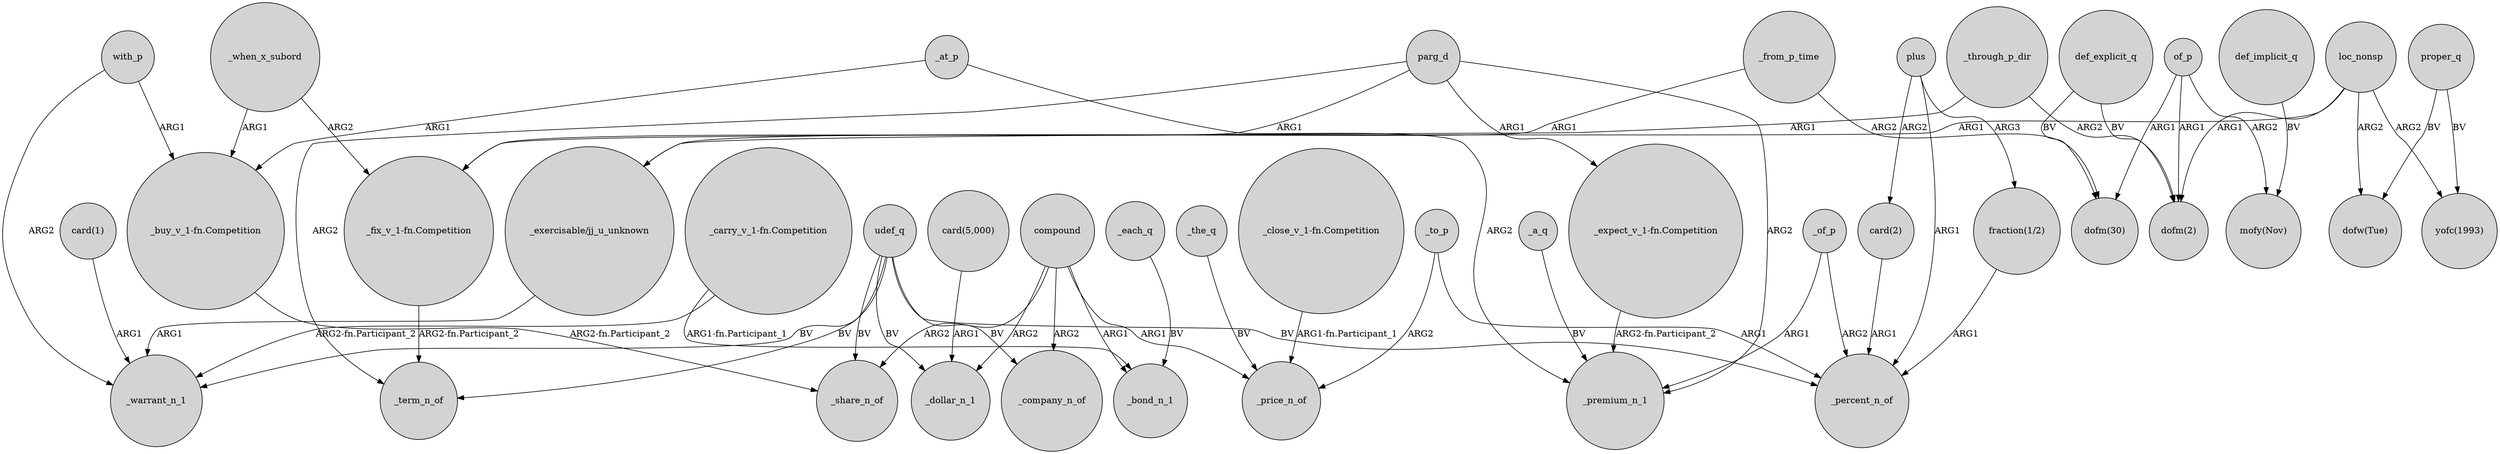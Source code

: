 digraph {
	node [shape=circle style=filled]
	"_carry_v_1-fn.Competition" -> _warrant_n_1 [label="ARG2-fn.Participant_2"]
	udef_q -> _term_n_of [label=BV]
	_a_q -> _premium_n_1 [label=BV]
	"_buy_v_1-fn.Competition" -> _share_n_of [label="ARG2-fn.Participant_2"]
	"card(1)" -> _warrant_n_1 [label=ARG1]
	_when_x_subord -> "_fix_v_1-fn.Competition" [label=ARG2]
	of_p -> "mofy(Nov)" [label=ARG2]
	_when_x_subord -> "_buy_v_1-fn.Competition" [label=ARG1]
	"card(5,000)" -> _dollar_n_1 [label=ARG1]
	_from_p_time -> "_exercisable/jj_u_unknown" [label=ARG1]
	compound -> _bond_n_1 [label=ARG1]
	"_carry_v_1-fn.Competition" -> _bond_n_1 [label="ARG1-fn.Participant_1"]
	loc_nonsp -> "dofm(2)" [label=ARG1]
	compound -> _dollar_n_1 [label=ARG2]
	def_explicit_q -> "dofm(30)" [label=BV]
	loc_nonsp -> "_fix_v_1-fn.Competition" [label=ARG1]
	def_explicit_q -> "dofm(2)" [label=BV]
	loc_nonsp -> "yofc(1993)" [label=ARG2]
	_through_p_dir -> "_exercisable/jj_u_unknown" [label=ARG1]
	compound -> _company_n_of [label=ARG2]
	_to_p -> _percent_n_of [label=ARG1]
	proper_q -> "yofc(1993)" [label=BV]
	with_p -> _warrant_n_1 [label=ARG2]
	plus -> _percent_n_of [label=ARG1]
	"_expect_v_1-fn.Competition" -> _premium_n_1 [label="ARG2-fn.Participant_2"]
	_each_q -> _bond_n_1 [label=BV]
	with_p -> "_buy_v_1-fn.Competition" [label=ARG1]
	"fraction(1/2)" -> _percent_n_of [label=ARG1]
	udef_q -> _percent_n_of [label=BV]
	udef_q -> _share_n_of [label=BV]
	_at_p -> _premium_n_1 [label=ARG2]
	parg_d -> "_fix_v_1-fn.Competition" [label=ARG1]
	udef_q -> _company_n_of [label=BV]
	"_fix_v_1-fn.Competition" -> _term_n_of [label="ARG2-fn.Participant_2"]
	_at_p -> "_buy_v_1-fn.Competition" [label=ARG1]
	_through_p_dir -> "dofm(2)" [label=ARG2]
	"_close_v_1-fn.Competition" -> _price_n_of [label="ARG1-fn.Participant_1"]
	udef_q -> _warrant_n_1 [label=BV]
	"_exercisable/jj_u_unknown" -> _warrant_n_1 [label=ARG1]
	of_p -> "dofm(2)" [label=ARG1]
	udef_q -> _dollar_n_1 [label=BV]
	compound -> _share_n_of [label=ARG2]
	parg_d -> "_expect_v_1-fn.Competition" [label=ARG1]
	_from_p_time -> "dofm(30)" [label=ARG2]
	proper_q -> "dofw(Tue)" [label=BV]
	"card(2)" -> _percent_n_of [label=ARG1]
	parg_d -> _premium_n_1 [label=ARG2]
	plus -> "card(2)" [label=ARG2]
	of_p -> "dofm(30)" [label=ARG1]
	loc_nonsp -> "dofw(Tue)" [label=ARG2]
	def_implicit_q -> "mofy(Nov)" [label=BV]
	_of_p -> _premium_n_1 [label=ARG1]
	parg_d -> _term_n_of [label=ARG2]
	_the_q -> _price_n_of [label=BV]
	compound -> _price_n_of [label=ARG1]
	_to_p -> _price_n_of [label=ARG2]
	plus -> "fraction(1/2)" [label=ARG3]
	_of_p -> _percent_n_of [label=ARG2]
}
